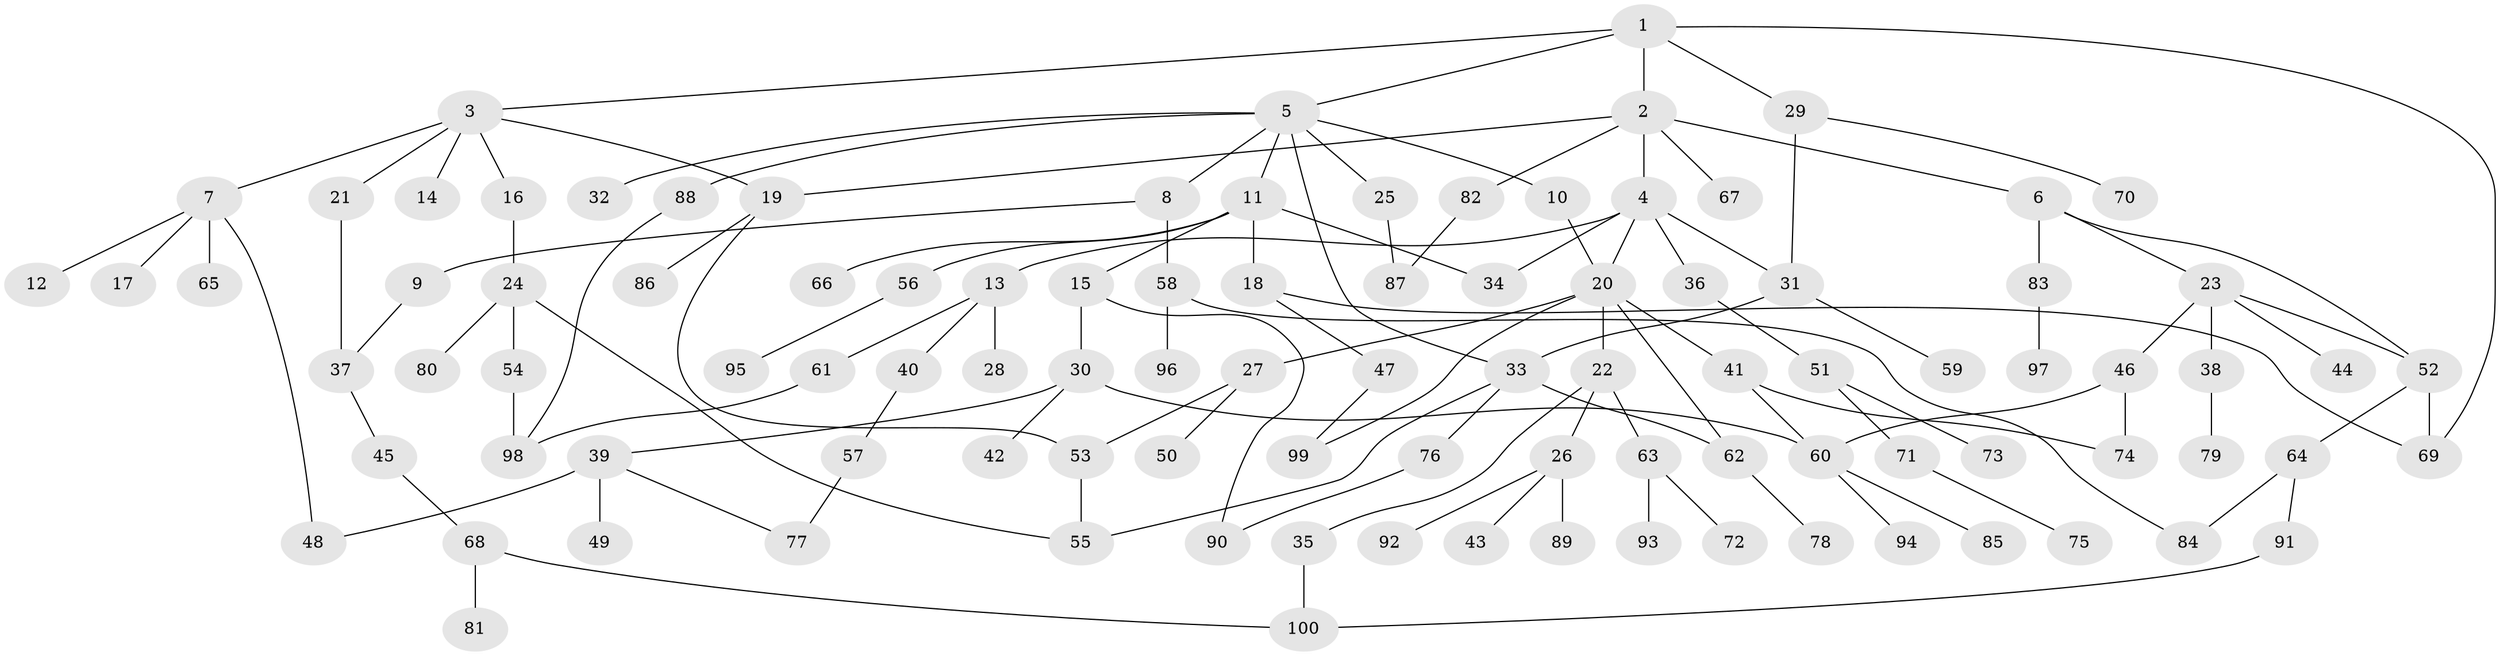 // Generated by graph-tools (version 1.1) at 2025/54/02/21/25 11:54:43]
// undirected, 100 vertices, 125 edges
graph export_dot {
graph [start="1"]
  node [color=gray90,style=filled];
  1;
  2;
  3;
  4;
  5;
  6;
  7;
  8;
  9;
  10;
  11;
  12;
  13;
  14;
  15;
  16;
  17;
  18;
  19;
  20;
  21;
  22;
  23;
  24;
  25;
  26;
  27;
  28;
  29;
  30;
  31;
  32;
  33;
  34;
  35;
  36;
  37;
  38;
  39;
  40;
  41;
  42;
  43;
  44;
  45;
  46;
  47;
  48;
  49;
  50;
  51;
  52;
  53;
  54;
  55;
  56;
  57;
  58;
  59;
  60;
  61;
  62;
  63;
  64;
  65;
  66;
  67;
  68;
  69;
  70;
  71;
  72;
  73;
  74;
  75;
  76;
  77;
  78;
  79;
  80;
  81;
  82;
  83;
  84;
  85;
  86;
  87;
  88;
  89;
  90;
  91;
  92;
  93;
  94;
  95;
  96;
  97;
  98;
  99;
  100;
  1 -- 2;
  1 -- 3;
  1 -- 5;
  1 -- 29;
  1 -- 69;
  2 -- 4;
  2 -- 6;
  2 -- 67;
  2 -- 82;
  2 -- 19;
  3 -- 7;
  3 -- 14;
  3 -- 16;
  3 -- 19;
  3 -- 21;
  4 -- 13;
  4 -- 20;
  4 -- 36;
  4 -- 31;
  4 -- 34;
  5 -- 8;
  5 -- 10;
  5 -- 11;
  5 -- 25;
  5 -- 32;
  5 -- 88;
  5 -- 33;
  6 -- 23;
  6 -- 52;
  6 -- 83;
  7 -- 12;
  7 -- 17;
  7 -- 65;
  7 -- 48;
  8 -- 9;
  8 -- 58;
  9 -- 37;
  10 -- 20;
  11 -- 15;
  11 -- 18;
  11 -- 34;
  11 -- 56;
  11 -- 66;
  13 -- 28;
  13 -- 40;
  13 -- 61;
  15 -- 30;
  15 -- 90;
  16 -- 24;
  18 -- 47;
  18 -- 69;
  19 -- 53;
  19 -- 86;
  20 -- 22;
  20 -- 27;
  20 -- 41;
  20 -- 62;
  20 -- 99;
  21 -- 37;
  22 -- 26;
  22 -- 35;
  22 -- 63;
  23 -- 38;
  23 -- 44;
  23 -- 46;
  23 -- 52;
  24 -- 54;
  24 -- 55;
  24 -- 80;
  25 -- 87;
  26 -- 43;
  26 -- 89;
  26 -- 92;
  27 -- 50;
  27 -- 53;
  29 -- 31;
  29 -- 70;
  30 -- 39;
  30 -- 42;
  30 -- 60;
  31 -- 33;
  31 -- 59;
  33 -- 62;
  33 -- 76;
  33 -- 55;
  35 -- 100;
  36 -- 51;
  37 -- 45;
  38 -- 79;
  39 -- 48;
  39 -- 49;
  39 -- 77;
  40 -- 57;
  41 -- 60;
  41 -- 74;
  45 -- 68;
  46 -- 74;
  46 -- 60;
  47 -- 99;
  51 -- 71;
  51 -- 73;
  52 -- 64;
  52 -- 69;
  53 -- 55;
  54 -- 98;
  56 -- 95;
  57 -- 77;
  58 -- 96;
  58 -- 84;
  60 -- 85;
  60 -- 94;
  61 -- 98;
  62 -- 78;
  63 -- 72;
  63 -- 93;
  64 -- 84;
  64 -- 91;
  68 -- 81;
  68 -- 100;
  71 -- 75;
  76 -- 90;
  82 -- 87;
  83 -- 97;
  88 -- 98;
  91 -- 100;
}
